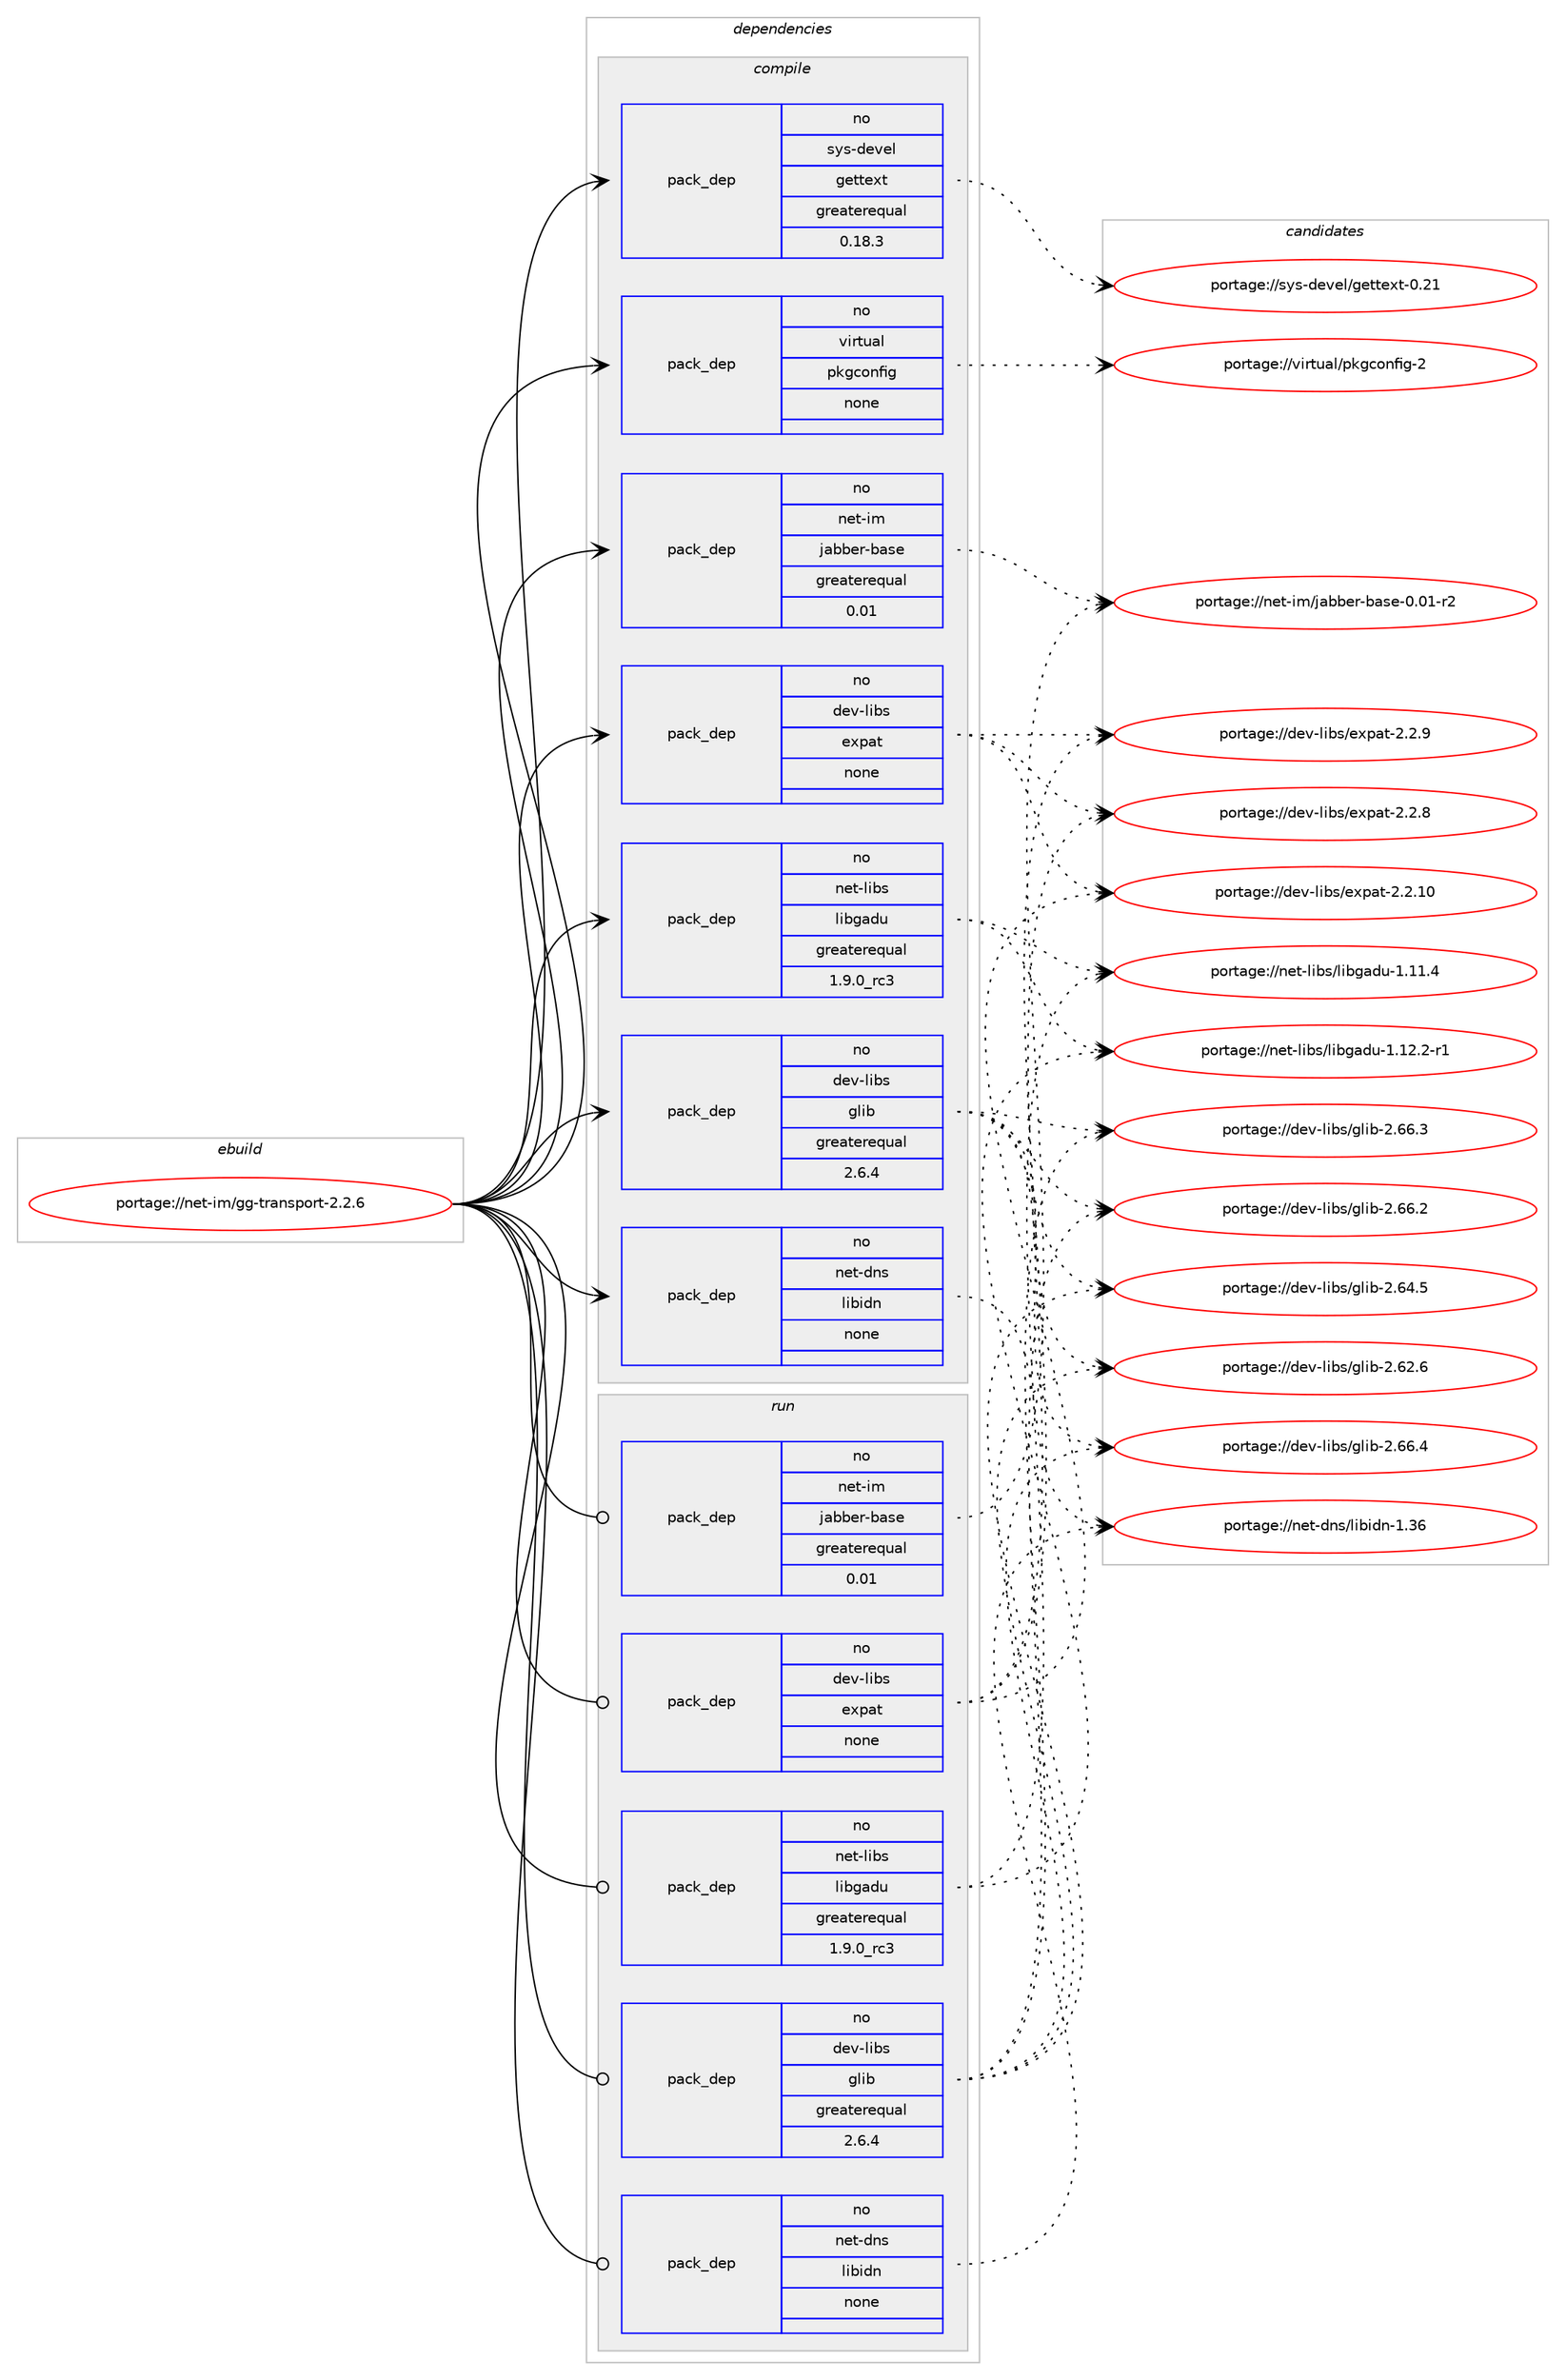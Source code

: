 digraph prolog {

# *************
# Graph options
# *************

newrank=true;
concentrate=true;
compound=true;
graph [rankdir=LR,fontname=Helvetica,fontsize=10,ranksep=1.5];#, ranksep=2.5, nodesep=0.2];
edge  [arrowhead=vee];
node  [fontname=Helvetica,fontsize=10];

# **********
# The ebuild
# **********

subgraph cluster_leftcol {
color=gray;
rank=same;
label=<<i>ebuild</i>>;
id [label="portage://net-im/gg-transport-2.2.6", color=red, width=4, href="../net-im/gg-transport-2.2.6.svg"];
}

# ****************
# The dependencies
# ****************

subgraph cluster_midcol {
color=gray;
label=<<i>dependencies</i>>;
subgraph cluster_compile {
fillcolor="#eeeeee";
style=filled;
label=<<i>compile</i>>;
subgraph pack12337 {
dependency17971 [label=<<TABLE BORDER="0" CELLBORDER="1" CELLSPACING="0" CELLPADDING="4" WIDTH="220"><TR><TD ROWSPAN="6" CELLPADDING="30">pack_dep</TD></TR><TR><TD WIDTH="110">no</TD></TR><TR><TD>dev-libs</TD></TR><TR><TD>expat</TD></TR><TR><TD>none</TD></TR><TR><TD></TD></TR></TABLE>>, shape=none, color=blue];
}
id:e -> dependency17971:w [weight=20,style="solid",arrowhead="vee"];
subgraph pack12338 {
dependency17972 [label=<<TABLE BORDER="0" CELLBORDER="1" CELLSPACING="0" CELLPADDING="4" WIDTH="220"><TR><TD ROWSPAN="6" CELLPADDING="30">pack_dep</TD></TR><TR><TD WIDTH="110">no</TD></TR><TR><TD>dev-libs</TD></TR><TR><TD>glib</TD></TR><TR><TD>greaterequal</TD></TR><TR><TD>2.6.4</TD></TR></TABLE>>, shape=none, color=blue];
}
id:e -> dependency17972:w [weight=20,style="solid",arrowhead="vee"];
subgraph pack12339 {
dependency17973 [label=<<TABLE BORDER="0" CELLBORDER="1" CELLSPACING="0" CELLPADDING="4" WIDTH="220"><TR><TD ROWSPAN="6" CELLPADDING="30">pack_dep</TD></TR><TR><TD WIDTH="110">no</TD></TR><TR><TD>net-dns</TD></TR><TR><TD>libidn</TD></TR><TR><TD>none</TD></TR><TR><TD></TD></TR></TABLE>>, shape=none, color=blue];
}
id:e -> dependency17973:w [weight=20,style="solid",arrowhead="vee"];
subgraph pack12340 {
dependency17974 [label=<<TABLE BORDER="0" CELLBORDER="1" CELLSPACING="0" CELLPADDING="4" WIDTH="220"><TR><TD ROWSPAN="6" CELLPADDING="30">pack_dep</TD></TR><TR><TD WIDTH="110">no</TD></TR><TR><TD>net-im</TD></TR><TR><TD>jabber-base</TD></TR><TR><TD>greaterequal</TD></TR><TR><TD>0.01</TD></TR></TABLE>>, shape=none, color=blue];
}
id:e -> dependency17974:w [weight=20,style="solid",arrowhead="vee"];
subgraph pack12341 {
dependency17975 [label=<<TABLE BORDER="0" CELLBORDER="1" CELLSPACING="0" CELLPADDING="4" WIDTH="220"><TR><TD ROWSPAN="6" CELLPADDING="30">pack_dep</TD></TR><TR><TD WIDTH="110">no</TD></TR><TR><TD>net-libs</TD></TR><TR><TD>libgadu</TD></TR><TR><TD>greaterequal</TD></TR><TR><TD>1.9.0_rc3</TD></TR></TABLE>>, shape=none, color=blue];
}
id:e -> dependency17975:w [weight=20,style="solid",arrowhead="vee"];
subgraph pack12342 {
dependency17976 [label=<<TABLE BORDER="0" CELLBORDER="1" CELLSPACING="0" CELLPADDING="4" WIDTH="220"><TR><TD ROWSPAN="6" CELLPADDING="30">pack_dep</TD></TR><TR><TD WIDTH="110">no</TD></TR><TR><TD>sys-devel</TD></TR><TR><TD>gettext</TD></TR><TR><TD>greaterequal</TD></TR><TR><TD>0.18.3</TD></TR></TABLE>>, shape=none, color=blue];
}
id:e -> dependency17976:w [weight=20,style="solid",arrowhead="vee"];
subgraph pack12343 {
dependency17977 [label=<<TABLE BORDER="0" CELLBORDER="1" CELLSPACING="0" CELLPADDING="4" WIDTH="220"><TR><TD ROWSPAN="6" CELLPADDING="30">pack_dep</TD></TR><TR><TD WIDTH="110">no</TD></TR><TR><TD>virtual</TD></TR><TR><TD>pkgconfig</TD></TR><TR><TD>none</TD></TR><TR><TD></TD></TR></TABLE>>, shape=none, color=blue];
}
id:e -> dependency17977:w [weight=20,style="solid",arrowhead="vee"];
}
subgraph cluster_compileandrun {
fillcolor="#eeeeee";
style=filled;
label=<<i>compile and run</i>>;
}
subgraph cluster_run {
fillcolor="#eeeeee";
style=filled;
label=<<i>run</i>>;
subgraph pack12344 {
dependency17978 [label=<<TABLE BORDER="0" CELLBORDER="1" CELLSPACING="0" CELLPADDING="4" WIDTH="220"><TR><TD ROWSPAN="6" CELLPADDING="30">pack_dep</TD></TR><TR><TD WIDTH="110">no</TD></TR><TR><TD>dev-libs</TD></TR><TR><TD>expat</TD></TR><TR><TD>none</TD></TR><TR><TD></TD></TR></TABLE>>, shape=none, color=blue];
}
id:e -> dependency17978:w [weight=20,style="solid",arrowhead="odot"];
subgraph pack12345 {
dependency17979 [label=<<TABLE BORDER="0" CELLBORDER="1" CELLSPACING="0" CELLPADDING="4" WIDTH="220"><TR><TD ROWSPAN="6" CELLPADDING="30">pack_dep</TD></TR><TR><TD WIDTH="110">no</TD></TR><TR><TD>dev-libs</TD></TR><TR><TD>glib</TD></TR><TR><TD>greaterequal</TD></TR><TR><TD>2.6.4</TD></TR></TABLE>>, shape=none, color=blue];
}
id:e -> dependency17979:w [weight=20,style="solid",arrowhead="odot"];
subgraph pack12346 {
dependency17980 [label=<<TABLE BORDER="0" CELLBORDER="1" CELLSPACING="0" CELLPADDING="4" WIDTH="220"><TR><TD ROWSPAN="6" CELLPADDING="30">pack_dep</TD></TR><TR><TD WIDTH="110">no</TD></TR><TR><TD>net-dns</TD></TR><TR><TD>libidn</TD></TR><TR><TD>none</TD></TR><TR><TD></TD></TR></TABLE>>, shape=none, color=blue];
}
id:e -> dependency17980:w [weight=20,style="solid",arrowhead="odot"];
subgraph pack12347 {
dependency17981 [label=<<TABLE BORDER="0" CELLBORDER="1" CELLSPACING="0" CELLPADDING="4" WIDTH="220"><TR><TD ROWSPAN="6" CELLPADDING="30">pack_dep</TD></TR><TR><TD WIDTH="110">no</TD></TR><TR><TD>net-im</TD></TR><TR><TD>jabber-base</TD></TR><TR><TD>greaterequal</TD></TR><TR><TD>0.01</TD></TR></TABLE>>, shape=none, color=blue];
}
id:e -> dependency17981:w [weight=20,style="solid",arrowhead="odot"];
subgraph pack12348 {
dependency17982 [label=<<TABLE BORDER="0" CELLBORDER="1" CELLSPACING="0" CELLPADDING="4" WIDTH="220"><TR><TD ROWSPAN="6" CELLPADDING="30">pack_dep</TD></TR><TR><TD WIDTH="110">no</TD></TR><TR><TD>net-libs</TD></TR><TR><TD>libgadu</TD></TR><TR><TD>greaterequal</TD></TR><TR><TD>1.9.0_rc3</TD></TR></TABLE>>, shape=none, color=blue];
}
id:e -> dependency17982:w [weight=20,style="solid",arrowhead="odot"];
}
}

# **************
# The candidates
# **************

subgraph cluster_choices {
rank=same;
color=gray;
label=<<i>candidates</i>>;

subgraph choice12337 {
color=black;
nodesep=1;
choice10010111845108105981154710112011297116455046504657 [label="portage://dev-libs/expat-2.2.9", color=red, width=4,href="../dev-libs/expat-2.2.9.svg"];
choice10010111845108105981154710112011297116455046504656 [label="portage://dev-libs/expat-2.2.8", color=red, width=4,href="../dev-libs/expat-2.2.8.svg"];
choice1001011184510810598115471011201129711645504650464948 [label="portage://dev-libs/expat-2.2.10", color=red, width=4,href="../dev-libs/expat-2.2.10.svg"];
dependency17971:e -> choice10010111845108105981154710112011297116455046504657:w [style=dotted,weight="100"];
dependency17971:e -> choice10010111845108105981154710112011297116455046504656:w [style=dotted,weight="100"];
dependency17971:e -> choice1001011184510810598115471011201129711645504650464948:w [style=dotted,weight="100"];
}
subgraph choice12338 {
color=black;
nodesep=1;
choice1001011184510810598115471031081059845504654544652 [label="portage://dev-libs/glib-2.66.4", color=red, width=4,href="../dev-libs/glib-2.66.4.svg"];
choice1001011184510810598115471031081059845504654544651 [label="portage://dev-libs/glib-2.66.3", color=red, width=4,href="../dev-libs/glib-2.66.3.svg"];
choice1001011184510810598115471031081059845504654544650 [label="portage://dev-libs/glib-2.66.2", color=red, width=4,href="../dev-libs/glib-2.66.2.svg"];
choice1001011184510810598115471031081059845504654524653 [label="portage://dev-libs/glib-2.64.5", color=red, width=4,href="../dev-libs/glib-2.64.5.svg"];
choice1001011184510810598115471031081059845504654504654 [label="portage://dev-libs/glib-2.62.6", color=red, width=4,href="../dev-libs/glib-2.62.6.svg"];
dependency17972:e -> choice1001011184510810598115471031081059845504654544652:w [style=dotted,weight="100"];
dependency17972:e -> choice1001011184510810598115471031081059845504654544651:w [style=dotted,weight="100"];
dependency17972:e -> choice1001011184510810598115471031081059845504654544650:w [style=dotted,weight="100"];
dependency17972:e -> choice1001011184510810598115471031081059845504654524653:w [style=dotted,weight="100"];
dependency17972:e -> choice1001011184510810598115471031081059845504654504654:w [style=dotted,weight="100"];
}
subgraph choice12339 {
color=black;
nodesep=1;
choice1101011164510011011547108105981051001104549465154 [label="portage://net-dns/libidn-1.36", color=red, width=4,href="../net-dns/libidn-1.36.svg"];
dependency17973:e -> choice1101011164510011011547108105981051001104549465154:w [style=dotted,weight="100"];
}
subgraph choice12340 {
color=black;
nodesep=1;
choice110101116451051094710697989810111445989711510145484648494511450 [label="portage://net-im/jabber-base-0.01-r2", color=red, width=4,href="../net-im/jabber-base-0.01-r2.svg"];
dependency17974:e -> choice110101116451051094710697989810111445989711510145484648494511450:w [style=dotted,weight="100"];
}
subgraph choice12341 {
color=black;
nodesep=1;
choice1101011164510810598115471081059810397100117454946495046504511449 [label="portage://net-libs/libgadu-1.12.2-r1", color=red, width=4,href="../net-libs/libgadu-1.12.2-r1.svg"];
choice110101116451081059811547108105981039710011745494649494652 [label="portage://net-libs/libgadu-1.11.4", color=red, width=4,href="../net-libs/libgadu-1.11.4.svg"];
dependency17975:e -> choice1101011164510810598115471081059810397100117454946495046504511449:w [style=dotted,weight="100"];
dependency17975:e -> choice110101116451081059811547108105981039710011745494649494652:w [style=dotted,weight="100"];
}
subgraph choice12342 {
color=black;
nodesep=1;
choice11512111545100101118101108471031011161161011201164548465049 [label="portage://sys-devel/gettext-0.21", color=red, width=4,href="../sys-devel/gettext-0.21.svg"];
dependency17976:e -> choice11512111545100101118101108471031011161161011201164548465049:w [style=dotted,weight="100"];
}
subgraph choice12343 {
color=black;
nodesep=1;
choice1181051141161179710847112107103991111101021051034550 [label="portage://virtual/pkgconfig-2", color=red, width=4,href="../virtual/pkgconfig-2.svg"];
dependency17977:e -> choice1181051141161179710847112107103991111101021051034550:w [style=dotted,weight="100"];
}
subgraph choice12344 {
color=black;
nodesep=1;
choice10010111845108105981154710112011297116455046504657 [label="portage://dev-libs/expat-2.2.9", color=red, width=4,href="../dev-libs/expat-2.2.9.svg"];
choice10010111845108105981154710112011297116455046504656 [label="portage://dev-libs/expat-2.2.8", color=red, width=4,href="../dev-libs/expat-2.2.8.svg"];
choice1001011184510810598115471011201129711645504650464948 [label="portage://dev-libs/expat-2.2.10", color=red, width=4,href="../dev-libs/expat-2.2.10.svg"];
dependency17978:e -> choice10010111845108105981154710112011297116455046504657:w [style=dotted,weight="100"];
dependency17978:e -> choice10010111845108105981154710112011297116455046504656:w [style=dotted,weight="100"];
dependency17978:e -> choice1001011184510810598115471011201129711645504650464948:w [style=dotted,weight="100"];
}
subgraph choice12345 {
color=black;
nodesep=1;
choice1001011184510810598115471031081059845504654544652 [label="portage://dev-libs/glib-2.66.4", color=red, width=4,href="../dev-libs/glib-2.66.4.svg"];
choice1001011184510810598115471031081059845504654544651 [label="portage://dev-libs/glib-2.66.3", color=red, width=4,href="../dev-libs/glib-2.66.3.svg"];
choice1001011184510810598115471031081059845504654544650 [label="portage://dev-libs/glib-2.66.2", color=red, width=4,href="../dev-libs/glib-2.66.2.svg"];
choice1001011184510810598115471031081059845504654524653 [label="portage://dev-libs/glib-2.64.5", color=red, width=4,href="../dev-libs/glib-2.64.5.svg"];
choice1001011184510810598115471031081059845504654504654 [label="portage://dev-libs/glib-2.62.6", color=red, width=4,href="../dev-libs/glib-2.62.6.svg"];
dependency17979:e -> choice1001011184510810598115471031081059845504654544652:w [style=dotted,weight="100"];
dependency17979:e -> choice1001011184510810598115471031081059845504654544651:w [style=dotted,weight="100"];
dependency17979:e -> choice1001011184510810598115471031081059845504654544650:w [style=dotted,weight="100"];
dependency17979:e -> choice1001011184510810598115471031081059845504654524653:w [style=dotted,weight="100"];
dependency17979:e -> choice1001011184510810598115471031081059845504654504654:w [style=dotted,weight="100"];
}
subgraph choice12346 {
color=black;
nodesep=1;
choice1101011164510011011547108105981051001104549465154 [label="portage://net-dns/libidn-1.36", color=red, width=4,href="../net-dns/libidn-1.36.svg"];
dependency17980:e -> choice1101011164510011011547108105981051001104549465154:w [style=dotted,weight="100"];
}
subgraph choice12347 {
color=black;
nodesep=1;
choice110101116451051094710697989810111445989711510145484648494511450 [label="portage://net-im/jabber-base-0.01-r2", color=red, width=4,href="../net-im/jabber-base-0.01-r2.svg"];
dependency17981:e -> choice110101116451051094710697989810111445989711510145484648494511450:w [style=dotted,weight="100"];
}
subgraph choice12348 {
color=black;
nodesep=1;
choice1101011164510810598115471081059810397100117454946495046504511449 [label="portage://net-libs/libgadu-1.12.2-r1", color=red, width=4,href="../net-libs/libgadu-1.12.2-r1.svg"];
choice110101116451081059811547108105981039710011745494649494652 [label="portage://net-libs/libgadu-1.11.4", color=red, width=4,href="../net-libs/libgadu-1.11.4.svg"];
dependency17982:e -> choice1101011164510810598115471081059810397100117454946495046504511449:w [style=dotted,weight="100"];
dependency17982:e -> choice110101116451081059811547108105981039710011745494649494652:w [style=dotted,weight="100"];
}
}

}
